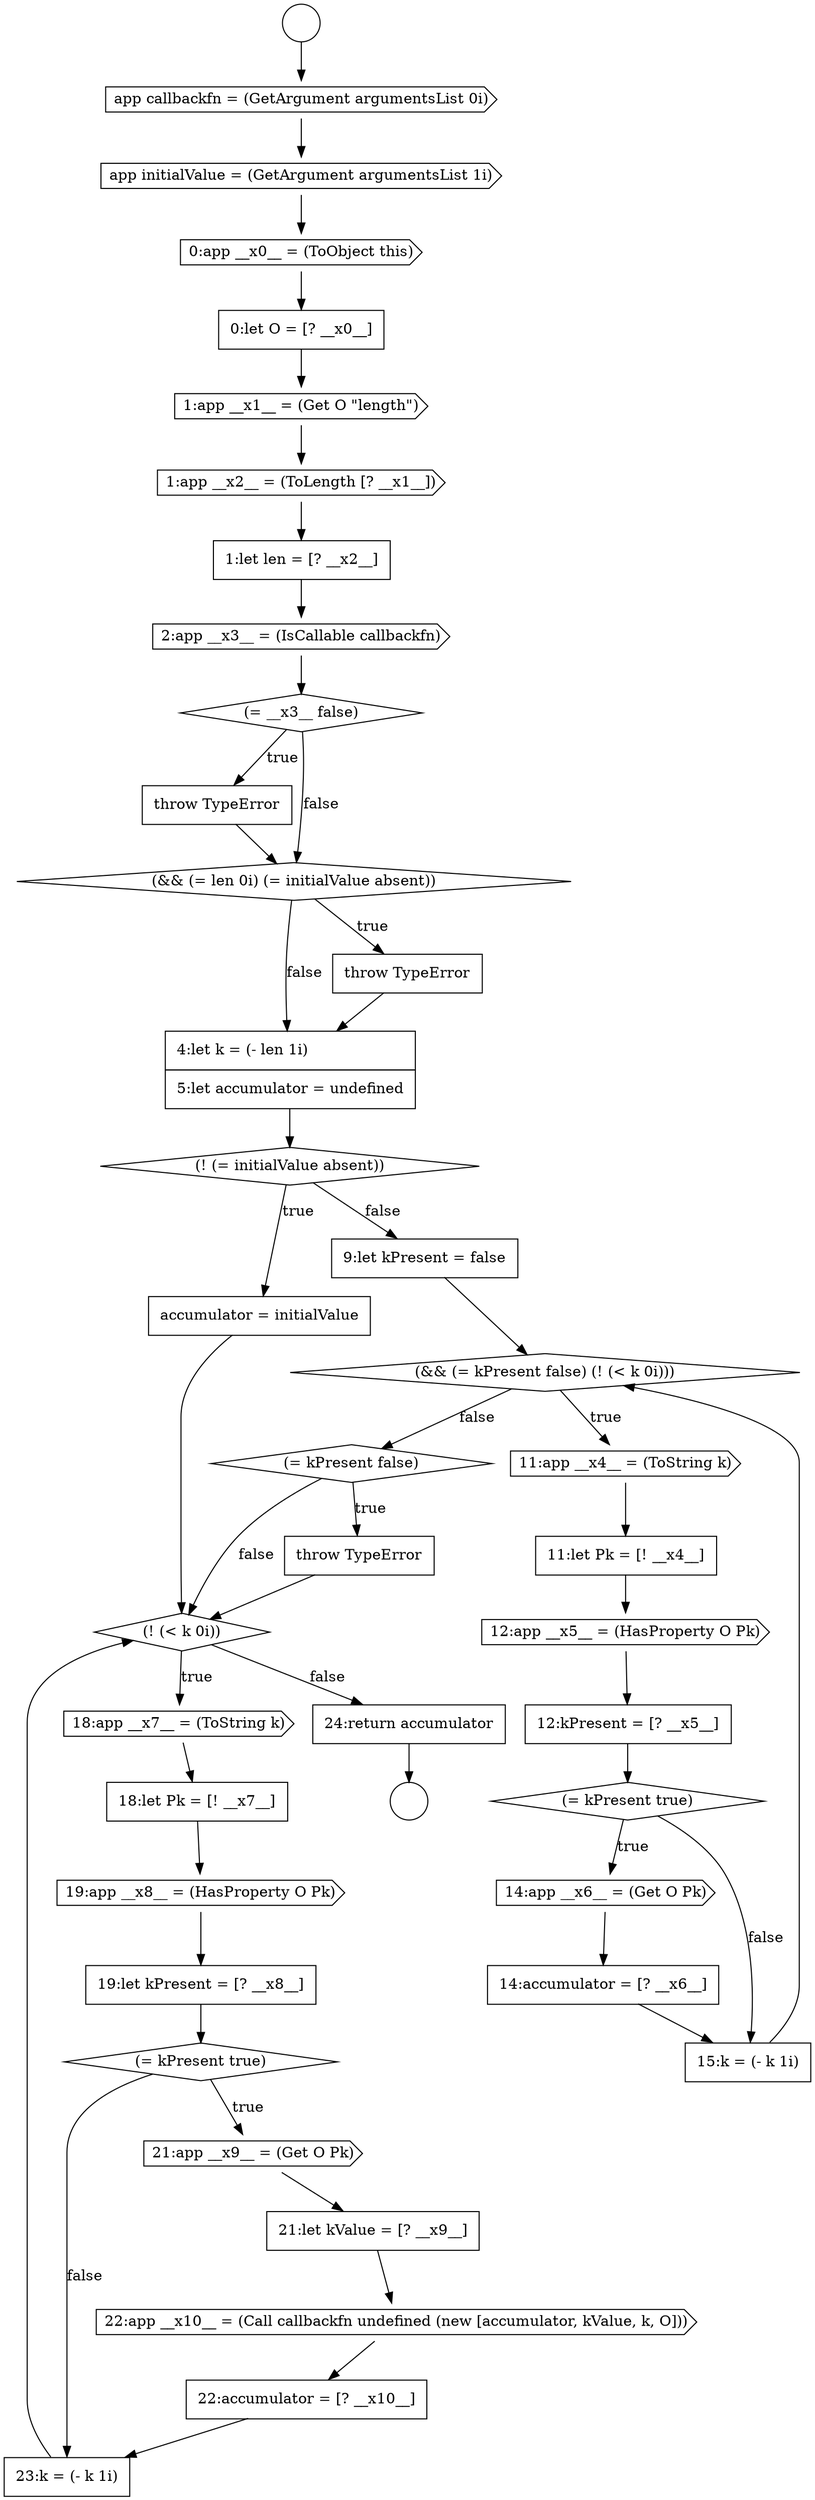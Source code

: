 digraph {
  node15541 [shape=cds, label=<<font color="black">2:app __x3__ = (IsCallable callbackfn)</font>> color="black" fillcolor="white" style=filled]
  node15536 [shape=cds, label=<<font color="black">0:app __x0__ = (ToObject this)</font>> color="black" fillcolor="white" style=filled]
  node15542 [shape=diamond, label=<<font color="black">(= __x3__ false)</font>> color="black" fillcolor="white" style=filled]
  node15563 [shape=none, margin=0, label=<<font color="black">
    <table border="0" cellborder="1" cellspacing="0" cellpadding="10">
      <tr><td align="left">18:let Pk = [! __x7__]</td></tr>
    </table>
  </font>> color="black" fillcolor="white" style=filled]
  node15546 [shape=none, margin=0, label=<<font color="black">
    <table border="0" cellborder="1" cellspacing="0" cellpadding="10">
      <tr><td align="left">4:let k = (- len 1i)</td></tr>
      <tr><td align="left">5:let accumulator = undefined</td></tr>
    </table>
  </font>> color="black" fillcolor="white" style=filled]
  node15559 [shape=diamond, label=<<font color="black">(= kPresent false)</font>> color="black" fillcolor="white" style=filled]
  node15562 [shape=cds, label=<<font color="black">18:app __x7__ = (ToString k)</font>> color="black" fillcolor="white" style=filled]
  node15543 [shape=none, margin=0, label=<<font color="black">
    <table border="0" cellborder="1" cellspacing="0" cellpadding="10">
      <tr><td align="left">throw TypeError</td></tr>
    </table>
  </font>> color="black" fillcolor="white" style=filled]
  node15556 [shape=cds, label=<<font color="black">14:app __x6__ = (Get O Pk)</font>> color="black" fillcolor="white" style=filled]
  node15557 [shape=none, margin=0, label=<<font color="black">
    <table border="0" cellborder="1" cellspacing="0" cellpadding="10">
      <tr><td align="left">14:accumulator = [? __x6__]</td></tr>
    </table>
  </font>> color="black" fillcolor="white" style=filled]
  node15548 [shape=none, margin=0, label=<<font color="black">
    <table border="0" cellborder="1" cellspacing="0" cellpadding="10">
      <tr><td align="left">accumulator = initialValue</td></tr>
    </table>
  </font>> color="black" fillcolor="white" style=filled]
  node15561 [shape=diamond, label=<<font color="black">(! (&lt; k 0i))</font>> color="black" fillcolor="white" style=filled]
  node15544 [shape=diamond, label=<<font color="black">(&amp;&amp; (= len 0i) (= initialValue absent))</font>> color="black" fillcolor="white" style=filled]
  node15553 [shape=cds, label=<<font color="black">12:app __x5__ = (HasProperty O Pk)</font>> color="black" fillcolor="white" style=filled]
  node15564 [shape=cds, label=<<font color="black">19:app __x8__ = (HasProperty O Pk)</font>> color="black" fillcolor="white" style=filled]
  node15558 [shape=none, margin=0, label=<<font color="black">
    <table border="0" cellborder="1" cellspacing="0" cellpadding="10">
      <tr><td align="left">15:k = (- k 1i)</td></tr>
    </table>
  </font>> color="black" fillcolor="white" style=filled]
  node15537 [shape=none, margin=0, label=<<font color="black">
    <table border="0" cellborder="1" cellspacing="0" cellpadding="10">
      <tr><td align="left">0:let O = [? __x0__]</td></tr>
    </table>
  </font>> color="black" fillcolor="white" style=filled]
  node15532 [shape=circle label=" " color="black" fillcolor="white" style=filled]
  node15547 [shape=diamond, label=<<font color="black">(! (= initialValue absent))</font>> color="black" fillcolor="white" style=filled]
  node15568 [shape=none, margin=0, label=<<font color="black">
    <table border="0" cellborder="1" cellspacing="0" cellpadding="10">
      <tr><td align="left">21:let kValue = [? __x9__]</td></tr>
    </table>
  </font>> color="black" fillcolor="white" style=filled]
  node15554 [shape=none, margin=0, label=<<font color="black">
    <table border="0" cellborder="1" cellspacing="0" cellpadding="10">
      <tr><td align="left">12:kPresent = [? __x5__]</td></tr>
    </table>
  </font>> color="black" fillcolor="white" style=filled]
  node15569 [shape=cds, label=<<font color="black">22:app __x10__ = (Call callbackfn undefined (new [accumulator, kValue, k, O]))</font>> color="black" fillcolor="white" style=filled]
  node15545 [shape=none, margin=0, label=<<font color="black">
    <table border="0" cellborder="1" cellspacing="0" cellpadding="10">
      <tr><td align="left">throw TypeError</td></tr>
    </table>
  </font>> color="black" fillcolor="white" style=filled]
  node15550 [shape=diamond, label=<<font color="black">(&amp;&amp; (= kPresent false) (! (&lt; k 0i)))</font>> color="black" fillcolor="white" style=filled]
  node15555 [shape=diamond, label=<<font color="black">(= kPresent true)</font>> color="black" fillcolor="white" style=filled]
  node15560 [shape=none, margin=0, label=<<font color="black">
    <table border="0" cellborder="1" cellspacing="0" cellpadding="10">
      <tr><td align="left">throw TypeError</td></tr>
    </table>
  </font>> color="black" fillcolor="white" style=filled]
  node15538 [shape=cds, label=<<font color="black">1:app __x1__ = (Get O &quot;length&quot;)</font>> color="black" fillcolor="white" style=filled]
  node15535 [shape=cds, label=<<font color="black">app initialValue = (GetArgument argumentsList 1i)</font>> color="black" fillcolor="white" style=filled]
  node15552 [shape=none, margin=0, label=<<font color="black">
    <table border="0" cellborder="1" cellspacing="0" cellpadding="10">
      <tr><td align="left">11:let Pk = [! __x4__]</td></tr>
    </table>
  </font>> color="black" fillcolor="white" style=filled]
  node15567 [shape=cds, label=<<font color="black">21:app __x9__ = (Get O Pk)</font>> color="black" fillcolor="white" style=filled]
  node15570 [shape=none, margin=0, label=<<font color="black">
    <table border="0" cellborder="1" cellspacing="0" cellpadding="10">
      <tr><td align="left">22:accumulator = [? __x10__]</td></tr>
    </table>
  </font>> color="black" fillcolor="white" style=filled]
  node15566 [shape=diamond, label=<<font color="black">(= kPresent true)</font>> color="black" fillcolor="white" style=filled]
  node15534 [shape=cds, label=<<font color="black">app callbackfn = (GetArgument argumentsList 0i)</font>> color="black" fillcolor="white" style=filled]
  node15539 [shape=cds, label=<<font color="black">1:app __x2__ = (ToLength [? __x1__])</font>> color="black" fillcolor="white" style=filled]
  node15571 [shape=none, margin=0, label=<<font color="black">
    <table border="0" cellborder="1" cellspacing="0" cellpadding="10">
      <tr><td align="left">23:k = (- k 1i)</td></tr>
    </table>
  </font>> color="black" fillcolor="white" style=filled]
  node15551 [shape=cds, label=<<font color="black">11:app __x4__ = (ToString k)</font>> color="black" fillcolor="white" style=filled]
  node15549 [shape=none, margin=0, label=<<font color="black">
    <table border="0" cellborder="1" cellspacing="0" cellpadding="10">
      <tr><td align="left">9:let kPresent = false</td></tr>
    </table>
  </font>> color="black" fillcolor="white" style=filled]
  node15572 [shape=none, margin=0, label=<<font color="black">
    <table border="0" cellborder="1" cellspacing="0" cellpadding="10">
      <tr><td align="left">24:return accumulator</td></tr>
    </table>
  </font>> color="black" fillcolor="white" style=filled]
  node15565 [shape=none, margin=0, label=<<font color="black">
    <table border="0" cellborder="1" cellspacing="0" cellpadding="10">
      <tr><td align="left">19:let kPresent = [? __x8__]</td></tr>
    </table>
  </font>> color="black" fillcolor="white" style=filled]
  node15540 [shape=none, margin=0, label=<<font color="black">
    <table border="0" cellborder="1" cellspacing="0" cellpadding="10">
      <tr><td align="left">1:let len = [? __x2__]</td></tr>
    </table>
  </font>> color="black" fillcolor="white" style=filled]
  node15533 [shape=circle label=" " color="black" fillcolor="white" style=filled]
  node15541 -> node15542 [ color="black"]
  node15569 -> node15570 [ color="black"]
  node15547 -> node15548 [label=<<font color="black">true</font>> color="black"]
  node15547 -> node15549 [label=<<font color="black">false</font>> color="black"]
  node15536 -> node15537 [ color="black"]
  node15572 -> node15533 [ color="black"]
  node15550 -> node15551 [label=<<font color="black">true</font>> color="black"]
  node15550 -> node15559 [label=<<font color="black">false</font>> color="black"]
  node15570 -> node15571 [ color="black"]
  node15544 -> node15545 [label=<<font color="black">true</font>> color="black"]
  node15544 -> node15546 [label=<<font color="black">false</font>> color="black"]
  node15560 -> node15561 [ color="black"]
  node15557 -> node15558 [ color="black"]
  node15545 -> node15546 [ color="black"]
  node15548 -> node15561 [ color="black"]
  node15567 -> node15568 [ color="black"]
  node15540 -> node15541 [ color="black"]
  node15563 -> node15564 [ color="black"]
  node15559 -> node15560 [label=<<font color="black">true</font>> color="black"]
  node15559 -> node15561 [label=<<font color="black">false</font>> color="black"]
  node15538 -> node15539 [ color="black"]
  node15571 -> node15561 [ color="black"]
  node15546 -> node15547 [ color="black"]
  node15561 -> node15562 [label=<<font color="black">true</font>> color="black"]
  node15561 -> node15572 [label=<<font color="black">false</font>> color="black"]
  node15542 -> node15543 [label=<<font color="black">true</font>> color="black"]
  node15542 -> node15544 [label=<<font color="black">false</font>> color="black"]
  node15556 -> node15557 [ color="black"]
  node15555 -> node15556 [label=<<font color="black">true</font>> color="black"]
  node15555 -> node15558 [label=<<font color="black">false</font>> color="black"]
  node15565 -> node15566 [ color="black"]
  node15551 -> node15552 [ color="black"]
  node15568 -> node15569 [ color="black"]
  node15537 -> node15538 [ color="black"]
  node15532 -> node15534 [ color="black"]
  node15553 -> node15554 [ color="black"]
  node15539 -> node15540 [ color="black"]
  node15554 -> node15555 [ color="black"]
  node15566 -> node15567 [label=<<font color="black">true</font>> color="black"]
  node15566 -> node15571 [label=<<font color="black">false</font>> color="black"]
  node15562 -> node15563 [ color="black"]
  node15543 -> node15544 [ color="black"]
  node15535 -> node15536 [ color="black"]
  node15564 -> node15565 [ color="black"]
  node15558 -> node15550 [ color="black"]
  node15534 -> node15535 [ color="black"]
  node15552 -> node15553 [ color="black"]
  node15549 -> node15550 [ color="black"]
}
